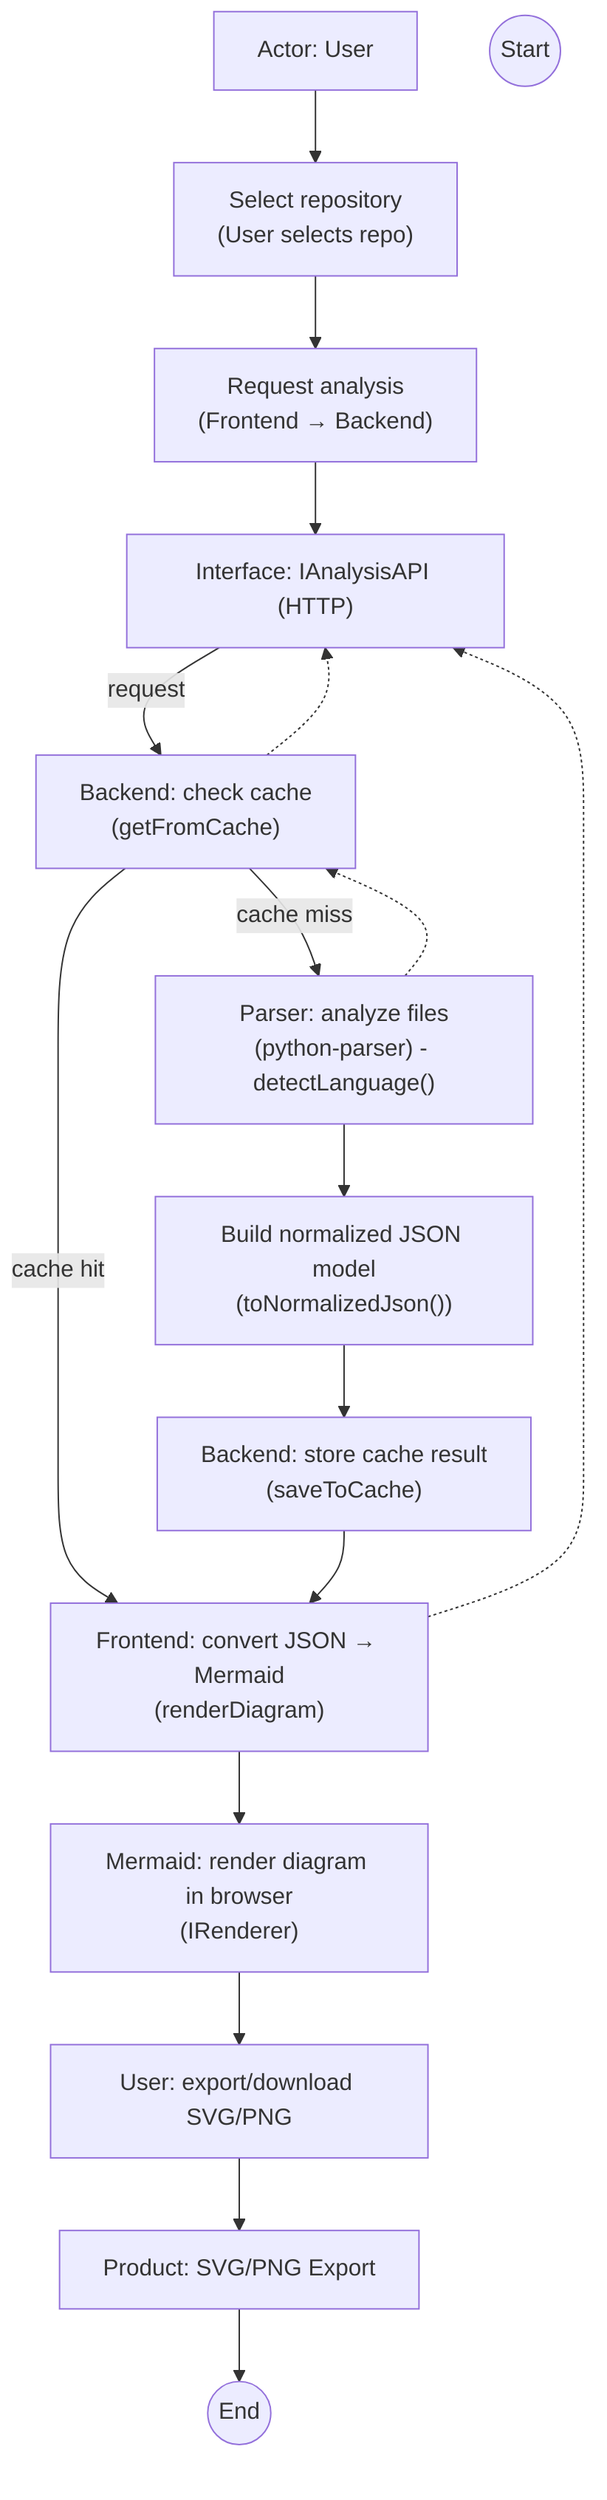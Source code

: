 flowchart TB
  %% Actors / External
  User["Actor: User"]
  ProductSVG["Product: SVG/PNG Export"]
  InterfaceAPI["Interface: IAnalysisAPI (HTTP)"]

  %% Activity flow
  Start((Start))
  SelectRepo["Select repository\n(User selects repo)"]
  RequestAnalysis["Request analysis\n(Frontend → Backend)"]
  BackendCache["Backend: check cache\n(getFromCache)"]
  ParseRepo["Parser: analyze files\n(python-parser) - detectLanguage()"]
  BuildModel["Build normalized JSON model\n(toNormalizedJson())"]
  CacheResult["Backend: store cache result\n(saveToCache)"]
  ConvertMermaid["Frontend: convert JSON → Mermaid\n(renderDiagram)"]
  Render["Mermaid: render diagram in browser\n(IRenderer)"]
  Export["User: export/download SVG/PNG"]
  End((End))

  %% Flow with actors and interface
  User --> SelectRepo
  SelectRepo --> RequestAnalysis
  RequestAnalysis --> InterfaceAPI
  InterfaceAPI -- request --> BackendCache
  BackendCache -- cache hit --> ConvertMermaid
  BackendCache -- cache miss --> ParseRepo
  ParseRepo --> BuildModel
  BuildModel --> CacheResult
  CacheResult --> ConvertMermaid
  ConvertMermaid --> Render
  Render --> Export
  Export --> ProductSVG
  ProductSVG --> End

  %% Visual hints (dashed lines show implementation/realization)
  BackendCache -.-> InterfaceAPI
  ParseRepo -.-> BackendCache
  ConvertMermaid -.-> InterfaceAPI